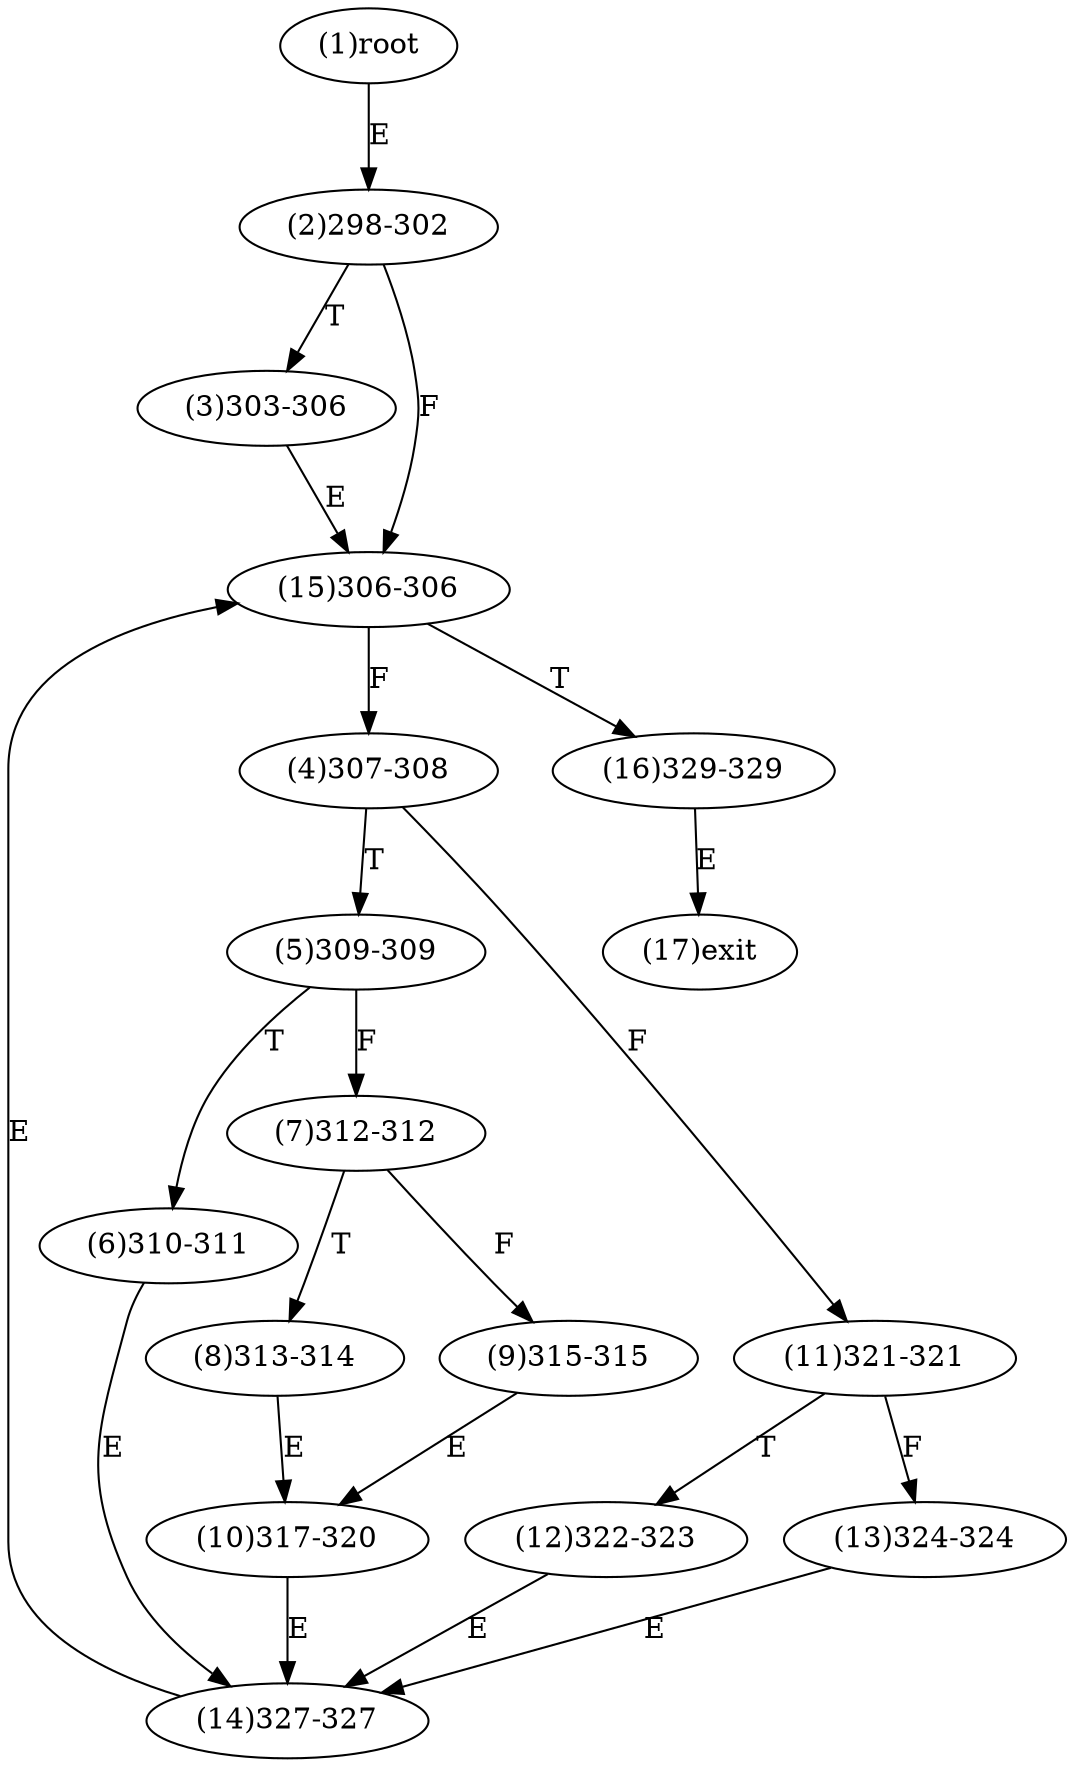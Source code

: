 digraph "" { 
1[ label="(1)root"];
2[ label="(2)298-302"];
3[ label="(3)303-306"];
4[ label="(4)307-308"];
5[ label="(5)309-309"];
6[ label="(6)310-311"];
7[ label="(7)312-312"];
8[ label="(8)313-314"];
9[ label="(9)315-315"];
10[ label="(10)317-320"];
11[ label="(11)321-321"];
12[ label="(12)322-323"];
13[ label="(13)324-324"];
14[ label="(14)327-327"];
15[ label="(15)306-306"];
17[ label="(17)exit"];
16[ label="(16)329-329"];
1->2[ label="E"];
2->15[ label="F"];
2->3[ label="T"];
3->15[ label="E"];
4->11[ label="F"];
4->5[ label="T"];
5->7[ label="F"];
5->6[ label="T"];
6->14[ label="E"];
7->9[ label="F"];
7->8[ label="T"];
8->10[ label="E"];
9->10[ label="E"];
10->14[ label="E"];
11->13[ label="F"];
11->12[ label="T"];
12->14[ label="E"];
13->14[ label="E"];
14->15[ label="E"];
15->4[ label="F"];
15->16[ label="T"];
16->17[ label="E"];
}